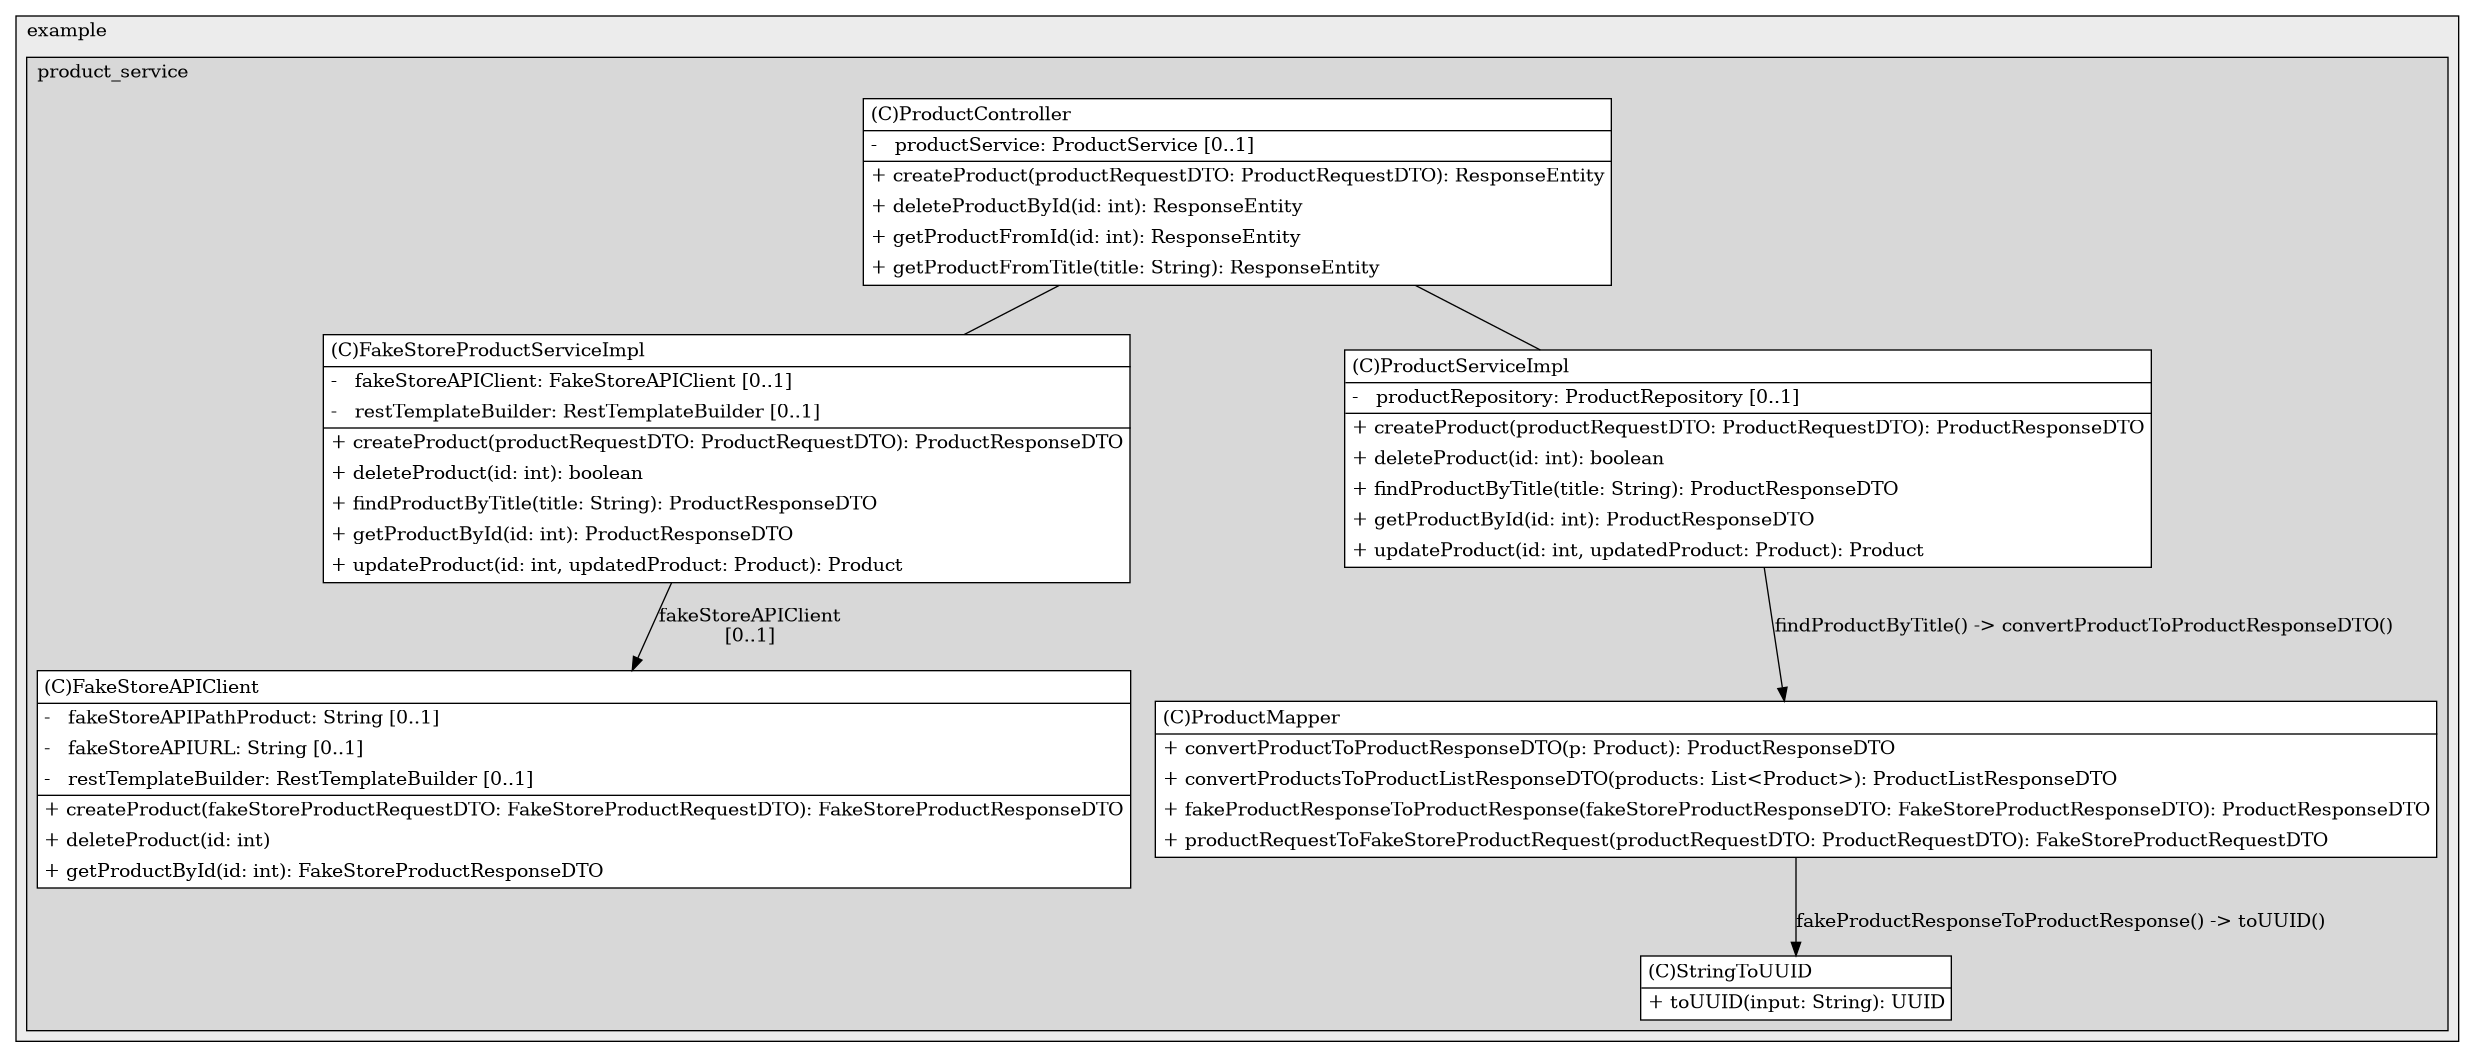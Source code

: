 @startuml

/' diagram meta data start
config=StructureConfiguration;
{
  "projectClassification": {
    "searchMode": "OpenProject", // OpenProject, AllProjects
    "includedProjects": "",
    "pathEndKeywords": "*.impl",
    "isClientPath": "",
    "isClientName": "",
    "isTestPath": "",
    "isTestName": "",
    "isMappingPath": "",
    "isMappingName": "",
    "isDataAccessPath": "",
    "isDataAccessName": "",
    "isDataStructurePath": "",
    "isDataStructureName": "",
    "isInterfaceStructuresPath": "",
    "isInterfaceStructuresName": "",
    "isEntryPointPath": "",
    "isEntryPointName": "",
    "treatFinalFieldsAsMandatory": false
  },
  "graphRestriction": {
    "classPackageExcludeFilter": "",
    "classPackageIncludeFilter": "",
    "classNameExcludeFilter": "",
    "classNameIncludeFilter": "",
    "methodNameExcludeFilter": "",
    "methodNameIncludeFilter": "",
    "removeByInheritance": "", // inheritance/annotation based filtering is done in a second step
    "removeByAnnotation": "",
    "removeByClassPackage": "", // cleanup the graph after inheritance/annotation based filtering is done
    "removeByClassName": "",
    "cutMappings": false,
    "cutEnum": true,
    "cutTests": true,
    "cutClient": true,
    "cutDataAccess": false,
    "cutInterfaceStructures": false,
    "cutDataStructures": false,
    "cutGetterAndSetter": true,
    "cutConstructors": true
  },
  "graphTraversal": {
    "forwardDepth": 6,
    "backwardDepth": 6,
    "classPackageExcludeFilter": "",
    "classPackageIncludeFilter": "",
    "classNameExcludeFilter": "",
    "classNameIncludeFilter": "",
    "methodNameExcludeFilter": "",
    "methodNameIncludeFilter": "",
    "hideMappings": false,
    "hideDataStructures": false,
    "hidePrivateMethods": true,
    "hideInterfaceCalls": true, // indirection: implementation -> interface (is hidden) -> implementation
    "onlyShowApplicationEntryPoints": false, // root node is included
    "useMethodCallsForStructureDiagram": "ForwardOnly" // ForwardOnly, BothDirections, No
  },
  "details": {
    "aggregation": "GroupByClass", // ByClass, GroupByClass, None
    "showClassGenericTypes": true,
    "showMethods": true,
    "showMethodParameterNames": true,
    "showMethodParameterTypes": true,
    "showMethodReturnType": true,
    "showPackageLevels": 2,
    "showDetailedClassStructure": true
  },
  "rootClass": "com.example.product_service.controller.ProductController",
  "extensionCallbackMethod": "" // qualified.class.name#methodName - signature: public static String method(String)
}
diagram meta data end '/



digraph g {
    rankdir="TB"
    splines=polyline
    

'nodes 
subgraph cluster_1322970774 { 
   	label=example
	labeljust=l
	fillcolor="#ececec"
	style=filled
   
   subgraph cluster_86488801 { 
   	label=product_service
	labeljust=l
	fillcolor="#d8d8d8"
	style=filled
   
   FakeStoreAPIClient1234428539[
	label=<<TABLE BORDER="1" CELLBORDER="0" CELLPADDING="4" CELLSPACING="0">
<TR><TD ALIGN="LEFT" >(C)FakeStoreAPIClient</TD></TR>
<HR/>
<TR><TD ALIGN="LEFT" >-   fakeStoreAPIPathProduct: String [0..1]</TD></TR>
<TR><TD ALIGN="LEFT" >-   fakeStoreAPIURL: String [0..1]</TD></TR>
<TR><TD ALIGN="LEFT" >-   restTemplateBuilder: RestTemplateBuilder [0..1]</TD></TR>
<HR/>
<TR><TD ALIGN="LEFT" >+ createProduct(fakeStoreProductRequestDTO: FakeStoreProductRequestDTO): FakeStoreProductResponseDTO</TD></TR>
<TR><TD ALIGN="LEFT" >+ deleteProduct(id: int)</TD></TR>
<TR><TD ALIGN="LEFT" >+ getProductById(id: int): FakeStoreProductResponseDTO</TD></TR>
</TABLE>>
	style=filled
	margin=0
	shape=plaintext
	fillcolor="#FFFFFF"
];

FakeStoreProductServiceImpl1510986811[
	label=<<TABLE BORDER="1" CELLBORDER="0" CELLPADDING="4" CELLSPACING="0">
<TR><TD ALIGN="LEFT" >(C)FakeStoreProductServiceImpl</TD></TR>
<HR/>
<TR><TD ALIGN="LEFT" >-   fakeStoreAPIClient: FakeStoreAPIClient [0..1]</TD></TR>
<TR><TD ALIGN="LEFT" >-   restTemplateBuilder: RestTemplateBuilder [0..1]</TD></TR>
<HR/>
<TR><TD ALIGN="LEFT" >+ createProduct(productRequestDTO: ProductRequestDTO): ProductResponseDTO</TD></TR>
<TR><TD ALIGN="LEFT" >+ deleteProduct(id: int): boolean</TD></TR>
<TR><TD ALIGN="LEFT" >+ findProductByTitle(title: String): ProductResponseDTO</TD></TR>
<TR><TD ALIGN="LEFT" >+ getProductById(id: int): ProductResponseDTO</TD></TR>
<TR><TD ALIGN="LEFT" >+ updateProduct(id: int, updatedProduct: Product): Product</TD></TR>
</TABLE>>
	style=filled
	margin=0
	shape=plaintext
	fillcolor="#FFFFFF"
];

ProductController618143830[
	label=<<TABLE BORDER="1" CELLBORDER="0" CELLPADDING="4" CELLSPACING="0">
<TR><TD ALIGN="LEFT" >(C)ProductController</TD></TR>
<HR/>
<TR><TD ALIGN="LEFT" >-   productService: ProductService [0..1]</TD></TR>
<HR/>
<TR><TD ALIGN="LEFT" >+ createProduct(productRequestDTO: ProductRequestDTO): ResponseEntity</TD></TR>
<TR><TD ALIGN="LEFT" >+ deleteProductById(id: int): ResponseEntity</TD></TR>
<TR><TD ALIGN="LEFT" >+ getProductFromId(id: int): ResponseEntity</TD></TR>
<TR><TD ALIGN="LEFT" >+ getProductFromTitle(title: String): ResponseEntity</TD></TR>
</TABLE>>
	style=filled
	margin=0
	shape=plaintext
	fillcolor="#FFFFFF"
];

ProductMapper958076933[
	label=<<TABLE BORDER="1" CELLBORDER="0" CELLPADDING="4" CELLSPACING="0">
<TR><TD ALIGN="LEFT" >(C)ProductMapper</TD></TR>
<HR/>
<TR><TD ALIGN="LEFT" >+ convertProductToProductResponseDTO(p: Product): ProductResponseDTO</TD></TR>
<TR><TD ALIGN="LEFT" >+ convertProductsToProductListResponseDTO(products: List&lt;Product&gt;): ProductListResponseDTO</TD></TR>
<TR><TD ALIGN="LEFT" >+ fakeProductResponseToProductResponse(fakeStoreProductResponseDTO: FakeStoreProductResponseDTO): ProductResponseDTO</TD></TR>
<TR><TD ALIGN="LEFT" >+ productRequestToFakeStoreProductRequest(productRequestDTO: ProductRequestDTO): FakeStoreProductRequestDTO</TD></TR>
</TABLE>>
	style=filled
	margin=0
	shape=plaintext
	fillcolor="#FFFFFF"
];

ProductServiceImpl1510986811[
	label=<<TABLE BORDER="1" CELLBORDER="0" CELLPADDING="4" CELLSPACING="0">
<TR><TD ALIGN="LEFT" >(C)ProductServiceImpl</TD></TR>
<HR/>
<TR><TD ALIGN="LEFT" >-   productRepository: ProductRepository [0..1]</TD></TR>
<HR/>
<TR><TD ALIGN="LEFT" >+ createProduct(productRequestDTO: ProductRequestDTO): ProductResponseDTO</TD></TR>
<TR><TD ALIGN="LEFT" >+ deleteProduct(id: int): boolean</TD></TR>
<TR><TD ALIGN="LEFT" >+ findProductByTitle(title: String): ProductResponseDTO</TD></TR>
<TR><TD ALIGN="LEFT" >+ getProductById(id: int): ProductResponseDTO</TD></TR>
<TR><TD ALIGN="LEFT" >+ updateProduct(id: int, updatedProduct: Product): Product</TD></TR>
</TABLE>>
	style=filled
	margin=0
	shape=plaintext
	fillcolor="#FFFFFF"
];

StringToUUID958076933[
	label=<<TABLE BORDER="1" CELLBORDER="0" CELLPADDING="4" CELLSPACING="0">
<TR><TD ALIGN="LEFT" >(C)StringToUUID</TD></TR>
<HR/>
<TR><TD ALIGN="LEFT" >+ toUUID(input: String): UUID</TD></TR>
</TABLE>>
	style=filled
	margin=0
	shape=plaintext
	fillcolor="#FFFFFF"
];
} 
} 

'edges    
FakeStoreProductServiceImpl1510986811 -> FakeStoreAPIClient1234428539[label="fakeStoreAPIClient
[0..1]"];
ProductController618143830 -> FakeStoreProductServiceImpl1510986811[arrowhead=none];
ProductController618143830 -> ProductServiceImpl1510986811[arrowhead=none];
ProductMapper958076933 -> StringToUUID958076933[label="fakeProductResponseToProductResponse() -> toUUID()"];
ProductServiceImpl1510986811 -> ProductMapper958076933[label="findProductByTitle() -> convertProductToProductResponseDTO()"];
    
}
@enduml